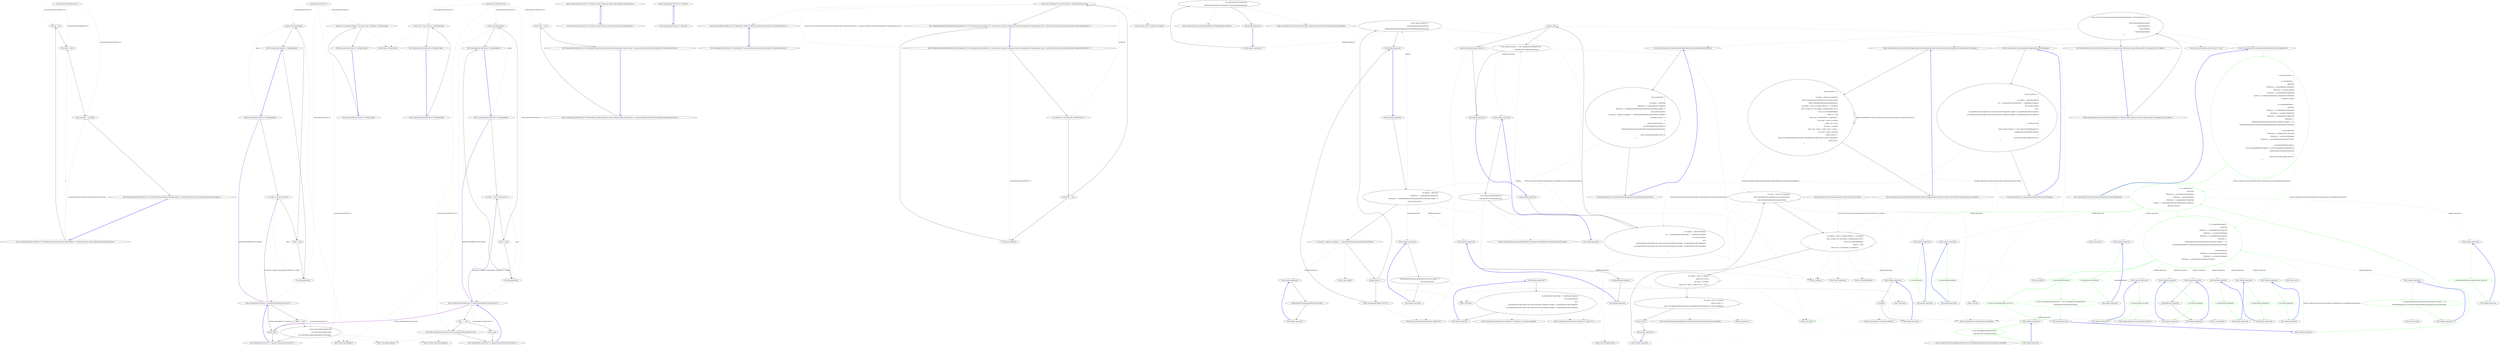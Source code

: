 digraph  {
n53 [label="CommandLine.ParserResult<T>", span=""];
n54 [label="CommandLine.Parsed<T>", span=""];
n55 [label="CommandLine.NotParsed<T>", span=""];
n0 [cluster="CommandLine.ParserResult<T>.ParserResult(CommandLine.ParserResultType, T, System.Collections.Generic.IEnumerable<System.Type>)", label="Entry CommandLine.ParserResult<T>.ParserResult(CommandLine.ParserResultType, T, System.Collections.Generic.IEnumerable<System.Type>)", span="35-35"];
n1 [cluster="CommandLine.ParserResult<T>.ParserResult(CommandLine.ParserResultType, T, System.Collections.Generic.IEnumerable<System.Type>)", label="this.tag = tag", span="37-37"];
n2 [cluster="CommandLine.ParserResult<T>.ParserResult(CommandLine.ParserResultType, T, System.Collections.Generic.IEnumerable<System.Type>)", label="this.value = value", span="38-38"];
n3 [cluster="CommandLine.ParserResult<T>.ParserResult(CommandLine.ParserResultType, T, System.Collections.Generic.IEnumerable<System.Type>)", label="this.verbTypes = verbTypes", span="39-39"];
n4 [cluster="CommandLine.ParserResult<T>.ParserResult(CommandLine.ParserResultType, T, System.Collections.Generic.IEnumerable<System.Type>)", label="Exit CommandLine.ParserResult<T>.ParserResult(CommandLine.ParserResultType, T, System.Collections.Generic.IEnumerable<System.Type>)", span="35-35"];
n5 [cluster="CommandLine.Parsed<T>.Parsed(T, System.Collections.Generic.IEnumerable<System.Type>)", label="Entry CommandLine.Parsed<T>.Parsed(T, System.Collections.Generic.IEnumerable<System.Type>)", span="67-67"];
n6 [cluster="CommandLine.Parsed<T>.Parsed(T, System.Collections.Generic.IEnumerable<System.Type>)", label="Exit CommandLine.Parsed<T>.Parsed(T, System.Collections.Generic.IEnumerable<System.Type>)", span="67-67"];
n7 [cluster="CommandLine.Parsed<T>.Parsed(T)", label="Entry CommandLine.Parsed<T>.Parsed(T)", span="72-72"];
n8 [cluster="CommandLine.Parsed<T>.Parsed(T)", label="Exit CommandLine.Parsed<T>.Parsed(T)", span="72-72"];
n9 [cluster="CommandLine.Parsed<T>.Equals(object)", label="Entry CommandLine.Parsed<T>.Equals(object)", span="90-90"];
n10 [cluster="CommandLine.Parsed<T>.Equals(object)", label="var other = obj as Parsed<T>", span="92-92"];
n13 [cluster="CommandLine.Parsed<T>.Equals(object)", label="return base.Equals(obj);", span="98-98"];
n11 [cluster="CommandLine.Parsed<T>.Equals(object)", label="other != null", span="93-93"];
n12 [cluster="CommandLine.Parsed<T>.Equals(object)", label="return Equals(other);", span="95-95"];
n14 [cluster="CommandLine.Parsed<T>.Equals(object)", label="Exit CommandLine.Parsed<T>.Equals(object)", span="90-90"];
n16 [cluster="object.Equals(object)", label="Entry object.Equals(object)", span="0-0"];
n15 [cluster="CommandLine.Parsed<T>.Equals(CommandLine.Parsed<T>)", label="Entry CommandLine.Parsed<T>.Equals(CommandLine.Parsed<T>)", span="115-115"];
n17 [cluster="CommandLine.Parsed<T>.GetHashCode()", label="Entry CommandLine.Parsed<T>.GetHashCode()", span="105-105"];
n18 [cluster="CommandLine.Parsed<T>.GetHashCode()", label="return new { ParserResultType = this.Tag, Value, VerbTypes }.GetHashCode();", span="107-107"];
n19 [cluster="CommandLine.Parsed<T>.GetHashCode()", label="Exit CommandLine.Parsed<T>.GetHashCode()", span="105-105"];
n20 [cluster="object.GetHashCode()", label="Entry object.GetHashCode()", span="0-0"];
n21 [cluster="CommandLine.Parsed<T>.Equals(CommandLine.Parsed<T>)", label="other == null", span="117-117"];
n23 [cluster="CommandLine.Parsed<T>.Equals(CommandLine.Parsed<T>)", label="return this.Tag.Equals(other.Tag)\r\n                    && Value.Equals(other.Value)\r\n                    && VerbTypes.SequenceEqual(other.VerbTypes);", span="122-124"];
n22 [cluster="CommandLine.Parsed<T>.Equals(CommandLine.Parsed<T>)", label="return false;", span="119-119"];
n24 [cluster="CommandLine.Parsed<T>.Equals(CommandLine.Parsed<T>)", label="Exit CommandLine.Parsed<T>.Equals(CommandLine.Parsed<T>)", span="115-115"];
n25 [cluster="System.Enum.Equals(object)", label="Entry System.Enum.Equals(object)", span="0-0"];
n26 [cluster="Unk.SequenceEqual", label="Entry Unk.SequenceEqual", span=""];
n27 [cluster="CommandLine.NotParsed<T>.NotParsed(T, System.Collections.Generic.IEnumerable<System.Type>, System.Collections.Generic.IEnumerable<CommandLine.Error>)", label="Entry CommandLine.NotParsed<T>.NotParsed(T, System.Collections.Generic.IEnumerable<System.Type>, System.Collections.Generic.IEnumerable<CommandLine.Error>)", span="136-136"];
n28 [cluster="CommandLine.NotParsed<T>.NotParsed(T, System.Collections.Generic.IEnumerable<System.Type>, System.Collections.Generic.IEnumerable<CommandLine.Error>)", label="this.errors = errors", span="139-139"];
n29 [cluster="CommandLine.NotParsed<T>.NotParsed(T, System.Collections.Generic.IEnumerable<System.Type>, System.Collections.Generic.IEnumerable<CommandLine.Error>)", label="Exit CommandLine.NotParsed<T>.NotParsed(T, System.Collections.Generic.IEnumerable<System.Type>, System.Collections.Generic.IEnumerable<CommandLine.Error>)", span="136-136"];
n30 [cluster="CommandLine.NotParsed<T>.NotParsed(T, System.Collections.Generic.IEnumerable<CommandLine.Error>)", label="Entry CommandLine.NotParsed<T>.NotParsed(T, System.Collections.Generic.IEnumerable<CommandLine.Error>)", span="142-142"];
n31 [cluster="CommandLine.NotParsed<T>.NotParsed(T, System.Collections.Generic.IEnumerable<CommandLine.Error>)", label="Exit CommandLine.NotParsed<T>.NotParsed(T, System.Collections.Generic.IEnumerable<CommandLine.Error>)", span="142-142"];
n32 [cluster="CommandLine.NotParsed<T>.Equals(object)", label="Entry CommandLine.NotParsed<T>.Equals(object)", span="161-161"];
n33 [cluster="CommandLine.NotParsed<T>.Equals(object)", label="var other = obj as NotParsed<T>", span="163-163"];
n36 [cluster="CommandLine.NotParsed<T>.Equals(object)", label="return base.Equals(obj);", span="169-169"];
n34 [cluster="CommandLine.NotParsed<T>.Equals(object)", label="other != null", span="164-164"];
n35 [cluster="CommandLine.NotParsed<T>.Equals(object)", label="return Equals(other);", span="166-166"];
n37 [cluster="CommandLine.NotParsed<T>.Equals(object)", label="Exit CommandLine.NotParsed<T>.Equals(object)", span="161-161"];
n38 [cluster="CommandLine.NotParsed<T>.Equals(CommandLine.NotParsed<T>)", label="Entry CommandLine.NotParsed<T>.Equals(CommandLine.NotParsed<T>)", span="186-186"];
n39 [cluster="CommandLine.NotParsed<T>.GetHashCode()", label="Entry CommandLine.NotParsed<T>.GetHashCode()", span="176-176"];
n40 [cluster="CommandLine.NotParsed<T>.GetHashCode()", label="return new { Value, Errors }.GetHashCode();", span="178-178"];
n41 [cluster="CommandLine.NotParsed<T>.GetHashCode()", label="Exit CommandLine.NotParsed<T>.GetHashCode()", span="176-176"];
n42 [cluster="CommandLine.NotParsed<T>.Equals(CommandLine.NotParsed<T>)", label="other == null", span="188-188"];
n44 [cluster="CommandLine.NotParsed<T>.Equals(CommandLine.NotParsed<T>)", label="return this.Tag.Equals(other.Tag) && Errors.SequenceEqual(other.Errors);", span="193-193"];
n43 [cluster="CommandLine.NotParsed<T>.Equals(CommandLine.NotParsed<T>)", label="return false;", span="190-190"];
n45 [cluster="CommandLine.NotParsed<T>.Equals(CommandLine.NotParsed<T>)", label="Exit CommandLine.NotParsed<T>.Equals(CommandLine.NotParsed<T>)", span="186-186"];
n46 [cluster="CommandLine.ParserResultExtensions.MapErrors<T>(CommandLine.ParserResult<T>, System.Func<System.Collections.Generic.IEnumerable<CommandLine.Error>, System.Collections.Generic.IEnumerable<CommandLine.Error>>)", label="Entry CommandLine.ParserResultExtensions.MapErrors<T>(CommandLine.ParserResult<T>, System.Func<System.Collections.Generic.IEnumerable<CommandLine.Error>, System.Collections.Generic.IEnumerable<CommandLine.Error>>)", span="199-199"];
n47 [cluster="CommandLine.ParserResultExtensions.MapErrors<T>(CommandLine.ParserResult<T>, System.Func<System.Collections.Generic.IEnumerable<CommandLine.Error>, System.Collections.Generic.IEnumerable<CommandLine.Error>>)", label="var notParsed = parserResult as NotParsed<T>", span="203-203"];
n49 [cluster="CommandLine.ParserResultExtensions.MapErrors<T>(CommandLine.ParserResult<T>, System.Func<System.Collections.Generic.IEnumerable<CommandLine.Error>, System.Collections.Generic.IEnumerable<CommandLine.Error>>)", label="return new NotParsed<T>(notParsed.Value, func(notParsed.Errors));", span="205-205"];
n50 [cluster="CommandLine.ParserResultExtensions.MapErrors<T>(CommandLine.ParserResult<T>, System.Func<System.Collections.Generic.IEnumerable<CommandLine.Error>, System.Collections.Generic.IEnumerable<CommandLine.Error>>)", label="return parserResult;", span="206-206"];
n48 [cluster="CommandLine.ParserResultExtensions.MapErrors<T>(CommandLine.ParserResult<T>, System.Func<System.Collections.Generic.IEnumerable<CommandLine.Error>, System.Collections.Generic.IEnumerable<CommandLine.Error>>)", label="notParsed != null", span="204-204"];
n51 [cluster="CommandLine.ParserResultExtensions.MapErrors<T>(CommandLine.ParserResult<T>, System.Func<System.Collections.Generic.IEnumerable<CommandLine.Error>, System.Collections.Generic.IEnumerable<CommandLine.Error>>)", label="Exit CommandLine.ParserResultExtensions.MapErrors<T>(CommandLine.ParserResult<T>, System.Func<System.Collections.Generic.IEnumerable<CommandLine.Error>, System.Collections.Generic.IEnumerable<CommandLine.Error>>)", span="199-199"];
n52 [cluster="System.Func<T, TResult>.Invoke(T)", label="Entry System.Func<T, TResult>.Invoke(T)", span="0-0"];
m0_37 [cluster="CommandLine.Core.OptionSpecification.FromOptionSpecification()", file="SpecificationPropertyRules.cs", label="Entry CommandLine.Core.OptionSpecification.FromOptionSpecification()", span="15-15"];
m0_121 [cluster="NameInfo.cstr", file="SpecificationPropertyRules.cs", label="Entry NameInfo.cstr", span=""];
m0_4 [cluster="CommandLine.Core.SpecificationPropertyRules.EnforceMutuallyExclusiveSet()", file="SpecificationPropertyRules.cs", label="Entry CommandLine.Core.SpecificationPropertyRules.EnforceMutuallyExclusiveSet()", span="24-24"];
m0_8 [cluster="CommandLine.Core.SpecificationPropertyRules.EnforceMutuallyExclusiveSet()", file="SpecificationPropertyRules.cs", label="return specProps =>\r\n                {\r\n                    var options = specProps\r\n                            .Where(sp => sp.Specification.IsOption())\r\n                            .Where(sp => ((OptionSpecification)sp.Specification).SetName.Length > 0\r\n                                   && sp.Value.IsJust());\r\n                    var groups = options.GroupBy(g => ((OptionSpecification)g.Specification).SetName);\r\n                    if (groups.Count() > 1)\r\n                    {\r\n                        return options.Select(s =>\r\n                            new MutuallyExclusiveSetError(\r\n                                ((OptionSpecification)s.Specification).FromOptionSpecification()));\r\n                    }\r\n                    return Enumerable.Empty<Error>();\r\n                };", span="26-40"];
m0_9 [cluster="CommandLine.Core.SpecificationPropertyRules.EnforceMutuallyExclusiveSet()", file="SpecificationPropertyRules.cs", label="Exit CommandLine.Core.SpecificationPropertyRules.EnforceMutuallyExclusiveSet()", span="24-24"];
m0_103 [cluster="CommandLine.Infrastructure.Maybe<T>.IsJust<T>()", file="SpecificationPropertyRules.cs", label="Entry CommandLine.Infrastructure.Maybe<T>.IsJust<T>()", span="149-149"];
m0_6 [cluster="CommandLine.Core.SpecificationPropertyRules.EnforceRange()", file="SpecificationPropertyRules.cs", label="Entry CommandLine.Core.SpecificationPropertyRules.EnforceRange()", span="77-77"];
m0_92 [cluster="CommandLine.Core.SpecificationPropertyRules.EnforceRange()", file="SpecificationPropertyRules.cs", label="return specProps =>\r\n                {\r\n                    var options = specProps.Where(\r\n                        sp => sp.Specification.TargetType == TargetType.Sequence\r\n                        && sp.Value.IsJust()\r\n                        && (\r\n                            (sp.Specification.Min.IsJust() && ((Array)sp.Value.FromJust()).Length < sp.Specification.Min.FromJust())\r\n                            || (sp.Specification.Max.IsJust() && ((Array)sp.Value.FromJust()).Length > sp.Specification.Max.FromJust())\r\n                        )\r\n                    );\r\n                    if (options.Any())\r\n                    {\r\n                        return options.Select(s => new SequenceOutOfRangeError(\r\n                            s.Specification.FromSpecification()));\r\n                    }\r\n                    return Enumerable.Empty<Error>();\r\n                };", span="79-95"];
m0_93 [cluster="CommandLine.Core.SpecificationPropertyRules.EnforceRange()", file="SpecificationPropertyRules.cs", label="Exit CommandLine.Core.SpecificationPropertyRules.EnforceRange()", span="77-77"];
m0_90 [cluster="CommandLine.MissingRequiredOptionError.MissingRequiredOptionError(CommandLine.NameInfo)", file="SpecificationPropertyRules.cs", label="Entry CommandLine.MissingRequiredOptionError.MissingRequiredOptionError(CommandLine.NameInfo)", span="291-291"];
m0_125 [cluster="CommandLine.Core.Token.IsName()", file="SpecificationPropertyRules.cs", label="Entry CommandLine.Core.Token.IsName()", span="68-68"];
m0_50 [cluster="Unk.Any", file="SpecificationPropertyRules.cs", label="Entry Unk.Any", span=""];
m0_80 [cluster="CommandLine.Core.Specification.IsValue()", file="SpecificationPropertyRules.cs", label="Entry CommandLine.Core.Specification.IsValue()", span="15-15"];
m0_17 [cluster="Unk.Where", file="SpecificationPropertyRules.cs", label="Entry Unk.Where", span=""];
m0_21 [cluster="System.Linq.Enumerable.Empty<TResult>()", file="SpecificationPropertyRules.cs", label="Entry System.Linq.Enumerable.Empty<TResult>()", span="0-0"];
m0_69 [cluster="Unk.IsNothing", file="SpecificationPropertyRules.cs", label="Entry Unk.IsNothing", span=""];
m0_91 [cluster="Unk.FromSpecification", file="SpecificationPropertyRules.cs", label="Entry Unk.FromSpecification", span=""];
m0_104 [cluster="CommandLine.Infrastructure.Maybe<T>.FromJust<T>(System.Exception)", file="SpecificationPropertyRules.cs", label="Entry CommandLine.Infrastructure.Maybe<T>.FromJust<T>(System.Exception)", span="134-134"];
m0_7 [cluster="CommandLine.Core.SpecificationPropertyRules.EnforceSingle(System.Collections.Generic.IEnumerable<CommandLine.Core.Token>)", file="SpecificationPropertyRules.cs", label="Entry CommandLine.Core.SpecificationPropertyRules.EnforceSingle(System.Collections.Generic.IEnumerable<CommandLine.Core.Token>)", span="98-98"];
m0_109 [cluster="CommandLine.Core.SpecificationPropertyRules.EnforceSingle(System.Collections.Generic.IEnumerable<CommandLine.Core.Token>)", file="SpecificationPropertyRules.cs", label="return specProps =>\r\n                {\r\n                    var specs = from sp in specProps\r\n                                where sp.Specification.IsOption() && sp.Value.IsJust()\r\n                                select (OptionSpecification)sp.Specification;\r\n                    var options = from t in tokens.Where(t => t.IsName())\r\n                                  join o in specs on t.Text equals o.UniqueName() into to\r\n                                  from o in to.DefaultIfEmpty()\r\n                                  where o != null\r\n                                  select new { o.ShortName, o.LongName };\r\n                    var groups = from x in options\r\n                                 group x by x into g\r\n                                 let count = g.Count()\r\n                                 select new { Value = g.Key, Count = count };\r\n                    var errors = from y in groups\r\n                                 where y.Count > 1\r\n                                 select new RepeatedOptionError(new NameInfo(y.Value.ShortName, y.Value.LongName));\r\n                    return errors;\r\n                };", span="100-118"];
m0_110 [cluster="CommandLine.Core.SpecificationPropertyRules.EnforceSingle(System.Collections.Generic.IEnumerable<CommandLine.Core.Token>)", file="SpecificationPropertyRules.cs", label="Exit CommandLine.Core.SpecificationPropertyRules.EnforceSingle(System.Collections.Generic.IEnumerable<CommandLine.Core.Token>)", span="98-98"];
m0_76 [cluster="Unk.Contains", file="SpecificationPropertyRules.cs", label="Entry Unk.Contains", span=""];
m0_108 [cluster="CommandLine.SequenceOutOfRangeError.SequenceOutOfRangeError(CommandLine.NameInfo)", file="SpecificationPropertyRules.cs", label="Entry CommandLine.SequenceOutOfRangeError.SequenceOutOfRangeError(CommandLine.NameInfo)", span="324-324"];
m0_0 [cluster="CommandLine.Core.SpecificationPropertyRules.Lookup(System.Collections.Generic.IEnumerable<CommandLine.Core.Token>)", file="SpecificationPropertyRules.cs", label="Entry CommandLine.Core.SpecificationPropertyRules.Lookup(System.Collections.Generic.IEnumerable<CommandLine.Core.Token>)", span="12-12"];
m0_1 [cluster="CommandLine.Core.SpecificationPropertyRules.Lookup(System.Collections.Generic.IEnumerable<CommandLine.Core.Token>)", file="SpecificationPropertyRules.cs", label="return new List<Func<IEnumerable<SpecificationProperty>, IEnumerable<Error>>>\r\n                {\r\n                    EnforceMutuallyExclusiveSet(),\r\n                    EnforceRequired(),\r\n                    EnforceRange(),\r\n                    EnforceSingle(tokens)\r\n                };", span="15-21"];
m0_2 [cluster="CommandLine.Core.SpecificationPropertyRules.Lookup(System.Collections.Generic.IEnumerable<CommandLine.Core.Token>)", file="SpecificationPropertyRules.cs", label="Exit CommandLine.Core.SpecificationPropertyRules.Lookup(System.Collections.Generic.IEnumerable<CommandLine.Core.Token>)", span="12-12"];
m0_30 [cluster="lambda expression", file="SpecificationPropertyRules.cs", label="Entry lambda expression", span="32-32"];
m0_41 [cluster="lambda expression", color=green, community=0, file="SpecificationPropertyRules.cs", label="0: var setsWithTrue =\r\n                    specProps\r\n                        .Where(sp => sp.Specification.IsOption())\r\n                        .Where(sp => sp.Value.IsJust())\r\n                        .Where(sp => sp.Specification.Required)\r\n                        .Select(s => ((OptionSpecification)s.Specification).SetName)\r\n                        .Distinct().ToList()", span="47-53"];
m0_42 [cluster="lambda expression", color=green, community=0, file="SpecificationPropertyRules.cs", label="0: var requiredButEmpty =\r\n                    specProps\r\n                        .Where(sp => sp.Specification.IsOption())\r\n                        .Where(sp => sp.Value.IsNothing())\r\n                        .Where(sp => sp.Specification.Required)\r\n                        .Where(sp =>\r\n                                ((OptionSpecification)sp.Specification).SetName.Length == 0 ||\r\n                                !setsWithRequiredTrue.Contains(((OptionSpecification)sp.Specification).SetName)\r\n                              )\r\n                    .Concat(specProps\r\n                        .Where(sp => sp.Specification.IsValue())\r\n                        .Where(sp => sp.Value.IsNothing())\r\n                        .Where(sp => sp.Specification.Required)).ToList()", span="55-67"];
m0_40 [cluster="lambda expression", file="SpecificationPropertyRules.cs", label="Entry lambda expression", span="45-74"];
m0_51 [cluster="lambda expression", file="SpecificationPropertyRules.cs", label="Entry lambda expression", span="49-49"];
m0_54 [cluster="lambda expression", file="SpecificationPropertyRules.cs", label="Entry lambda expression", span="50-50"];
m0_57 [cluster="lambda expression", file="SpecificationPropertyRules.cs", label="Entry lambda expression", span="51-51"];
m0_60 [cluster="lambda expression", file="SpecificationPropertyRules.cs", label="Entry lambda expression", span="52-52"];
m0_43 [cluster="lambda expression", color=green, community=0, file="SpecificationPropertyRules.cs", label="0: requiredButEmpty.Any()", span="69-69"];
m0_63 [cluster="lambda expression", file="SpecificationPropertyRules.cs", label="Entry lambda expression", span="57-57"];
m0_66 [cluster="lambda expression", file="SpecificationPropertyRules.cs", label="Entry lambda expression", span="58-58"];
m0_70 [cluster="lambda expression", file="SpecificationPropertyRules.cs", label="Entry lambda expression", span="59-59"];
m0_73 [cluster="lambda expression", file="SpecificationPropertyRules.cs", label="Entry lambda expression", span="60-62"];
m0_77 [cluster="lambda expression", file="SpecificationPropertyRules.cs", label="Entry lambda expression", span="65-65"];
m0_81 [cluster="lambda expression", file="SpecificationPropertyRules.cs", label="Entry lambda expression", span="66-66"];
m0_84 [cluster="lambda expression", file="SpecificationPropertyRules.cs", label="Entry lambda expression", span="67-67"];
m0_44 [cluster="lambda expression", color=green, community=1, file="SpecificationPropertyRules.cs", label="0: return requiredButEmpty.Select(s =>new MissingRequiredOptionError(\r\n                        s.Specification.FromSpecification()));", span="70-71"];
m0_45 [cluster="lambda expression", color=green, community=0, file="SpecificationPropertyRules.cs", label="0: return Enumerable.Empty<Error>();", span="73-73"];
m0_46 [cluster="lambda expression", file="SpecificationPropertyRules.cs", label="Exit lambda expression", span="45-74"];
m0_87 [cluster="lambda expression", file="SpecificationPropertyRules.cs", label="Entry lambda expression", span="70-71"];
m0_52 [cluster="lambda expression", color=green, community=0, file="SpecificationPropertyRules.cs", label="0: sp.Specification.IsOption()", span="49-49"];
m0_53 [cluster="lambda expression", file="SpecificationPropertyRules.cs", label="Exit lambda expression", span="49-49"];
m0_55 [cluster="lambda expression", color=green, community=0, file="SpecificationPropertyRules.cs", label="0: sp.Value.IsJust()", span="50-50"];
m0_56 [cluster="lambda expression", file="SpecificationPropertyRules.cs", label="Exit lambda expression", span="50-50"];
m0_58 [cluster="lambda expression", color=green, community=0, file="SpecificationPropertyRules.cs", label="1: sp.Specification.Required", span="51-51"];
m0_59 [cluster="lambda expression", file="SpecificationPropertyRules.cs", label="Exit lambda expression", span="51-51"];
m0_61 [cluster="lambda expression", color=green, community=0, file="SpecificationPropertyRules.cs", label="1: ((OptionSpecification)s.Specification).SetName", span="52-52"];
m0_62 [cluster="lambda expression", file="SpecificationPropertyRules.cs", label="Exit lambda expression", span="52-52"];
m0_67 [cluster="lambda expression", color=green, community=0, file="SpecificationPropertyRules.cs", label="0: sp.Value.IsNothing()", span="58-58"];
m0_68 [cluster="lambda expression", file="SpecificationPropertyRules.cs", label="Exit lambda expression", span="58-58"];
m0_71 [cluster="lambda expression", color=green, community=0, file="SpecificationPropertyRules.cs", label="1: sp.Specification.Required", span="59-59"];
m0_72 [cluster="lambda expression", file="SpecificationPropertyRules.cs", label="Exit lambda expression", span="59-59"];
m0_74 [cluster="lambda expression", color=green, community=0, file="SpecificationPropertyRules.cs", label="0: ((OptionSpecification)sp.Specification).SetName.Length == 0 ||\r\n                                !setsWithRequiredTrue.Contains(((OptionSpecification)sp.Specification).SetName)", span="61-62"];
m0_75 [cluster="lambda expression", file="SpecificationPropertyRules.cs", label="Exit lambda expression", span="60-62"];
m0_78 [cluster="lambda expression", color=green, community=0, file="SpecificationPropertyRules.cs", label="0: sp.Specification.IsValue()", span="65-65"];
m0_79 [cluster="lambda expression", file="SpecificationPropertyRules.cs", label="Exit lambda expression", span="65-65"];
m0_82 [cluster="lambda expression", color=green, community=0, file="SpecificationPropertyRules.cs", label="0: sp.Value.IsNothing()", span="66-66"];
m0_83 [cluster="lambda expression", file="SpecificationPropertyRules.cs", label="Exit lambda expression", span="66-66"];
m0_85 [cluster="lambda expression", color=green, community=0, file="SpecificationPropertyRules.cs", label="1: sp.Specification.Required", span="67-67"];
m0_86 [cluster="lambda expression", file="SpecificationPropertyRules.cs", label="Exit lambda expression", span="67-67"];
m0_88 [cluster="lambda expression", color=green, community=1, file="SpecificationPropertyRules.cs", label="0: new MissingRequiredOptionError(\r\n                        s.Specification.FromSpecification())", span="70-71"];
m0_89 [cluster="lambda expression", file="SpecificationPropertyRules.cs", label="Exit lambda expression", span="70-71"];
m0_11 [cluster="lambda expression", file="SpecificationPropertyRules.cs", label="var options = specProps\r\n                            .Where(sp => sp.Specification.IsOption())\r\n                            .Where(sp => ((OptionSpecification)sp.Specification).SetName.Length > 0\r\n                                   && sp.Value.IsJust())", span="28-31"];
m0_95 [cluster="lambda expression", file="SpecificationPropertyRules.cs", label="var options = specProps.Where(\r\n                        sp => sp.Specification.TargetType == TargetType.Sequence\r\n                        && sp.Value.IsJust()\r\n                        && (\r\n                            (sp.Specification.Min.IsJust() && ((Array)sp.Value.FromJust()).Length < sp.Specification.Min.FromJust())\r\n                            || (sp.Specification.Max.IsJust() && ((Array)sp.Value.FromJust()).Length > sp.Specification.Max.FromJust())\r\n                        )\r\n                    )", span="81-88"];
m0_113 [cluster="lambda expression", file="SpecificationPropertyRules.cs", label="var options = from t in tokens.Where(t => t.IsName())\r\n                                  join o in specs on t.Text equals o.UniqueName() into to\r\n                                  from o in to.DefaultIfEmpty()\r\n                                  where o != null\r\n                                  select new { o.ShortName, o.LongName }", span="105-109"];
m0_14 [cluster="lambda expression", file="SpecificationPropertyRules.cs", label="return options.Select(s =>\r\n                            new MutuallyExclusiveSetError(\r\n                                ((OptionSpecification)s.Specification).FromOptionSpecification()));", span="35-37"];
m0_97 [cluster="lambda expression", file="SpecificationPropertyRules.cs", label="return options.Select(s => new SequenceOutOfRangeError(\r\n                            s.Specification.FromSpecification()));", span="91-92"];
m0_65 [cluster="lambda expression", file="SpecificationPropertyRules.cs", label="Exit lambda expression", span="57-57"];
m0_64 [cluster="lambda expression", file="SpecificationPropertyRules.cs", label="sp.Specification.IsOption()", span="57-57"];
m0_96 [cluster="lambda expression", file="SpecificationPropertyRules.cs", label="options.Any()", span="89-89"];
m0_15 [cluster="lambda expression", file="SpecificationPropertyRules.cs", label="return Enumerable.Empty<Error>();", span="39-39"];
m0_98 [cluster="lambda expression", file="SpecificationPropertyRules.cs", label="return Enumerable.Empty<Error>();", span="94-94"];
m0_23 [cluster="lambda expression", file="SpecificationPropertyRules.cs", label="sp.Specification.IsOption()", span="29-29"];
m0_112 [cluster="lambda expression", file="SpecificationPropertyRules.cs", label="var specs = from sp in specProps\r\n                                where sp.Specification.IsOption() && sp.Value.IsJust()\r\n                                select (OptionSpecification)sp.Specification", span="102-104"];
m0_27 [cluster="lambda expression", file="SpecificationPropertyRules.cs", label="((OptionSpecification)sp.Specification).SetName.Length > 0\r\n                                   && sp.Value.IsJust()", span="30-31"];
m0_106 [cluster="lambda expression", file="SpecificationPropertyRules.cs", label="new SequenceOutOfRangeError(\r\n                            s.Specification.FromSpecification())", span="91-92"];
m0_10 [cluster="lambda expression", file="SpecificationPropertyRules.cs", label="Entry lambda expression", span="26-40"];
m0_12 [cluster="lambda expression", file="SpecificationPropertyRules.cs", label="var groups = options.GroupBy(g => ((OptionSpecification)g.Specification).SetName)", span="32-32"];
m0_22 [cluster="lambda expression", file="SpecificationPropertyRules.cs", label="Entry lambda expression", span="29-29"];
m0_26 [cluster="lambda expression", file="SpecificationPropertyRules.cs", label="Entry lambda expression", span="30-31"];
m0_94 [cluster="lambda expression", file="SpecificationPropertyRules.cs", label="Entry lambda expression", span="79-95"];
m0_100 [cluster="lambda expression", file="SpecificationPropertyRules.cs", label="Entry lambda expression", span="82-87"];
m0_114 [cluster="lambda expression", file="SpecificationPropertyRules.cs", label="var groups = from x in options\r\n                                 group x by x into g\r\n                                 let count = g.Count()\r\n                                 select new { Value = g.Key, Count = count }", span="110-113"];
m0_122 [cluster="lambda expression", file="SpecificationPropertyRules.cs", label="Entry lambda expression", span="105-105"];
m0_13 [cluster="lambda expression", file="SpecificationPropertyRules.cs", label="groups.Count() > 1", span="33-33"];
m0_16 [cluster="lambda expression", file="SpecificationPropertyRules.cs", label="Exit lambda expression", span="26-40"];
m0_33 [cluster="lambda expression", file="SpecificationPropertyRules.cs", label="Entry lambda expression", span="35-37"];
m0_99 [cluster="lambda expression", file="SpecificationPropertyRules.cs", label="Exit lambda expression", span="79-95"];
m0_105 [cluster="lambda expression", file="SpecificationPropertyRules.cs", label="Entry lambda expression", span="91-92"];
m0_24 [cluster="lambda expression", file="SpecificationPropertyRules.cs", label="Exit lambda expression", span="29-29"];
m0_111 [cluster="lambda expression", file="SpecificationPropertyRules.cs", label="Entry lambda expression", span="100-118"];
m0_28 [cluster="lambda expression", file="SpecificationPropertyRules.cs", label="Exit lambda expression", span="30-31"];
m0_107 [cluster="lambda expression", file="SpecificationPropertyRules.cs", label="Exit lambda expression", span="91-92"];
m0_102 [cluster="lambda expression", file="SpecificationPropertyRules.cs", label="Exit lambda expression", span="82-87"];
m0_101 [cluster="lambda expression", file="SpecificationPropertyRules.cs", label="sp.Specification.TargetType == TargetType.Sequence\r\n                        && sp.Value.IsJust()\r\n                        && (\r\n                            (sp.Specification.Min.IsJust() && ((Array)sp.Value.FromJust()).Length < sp.Specification.Min.FromJust())\r\n                            || (sp.Specification.Max.IsJust() && ((Array)sp.Value.FromJust()).Length > sp.Specification.Max.FromJust())\r\n                        )", span="82-87"];
m0_115 [cluster="lambda expression", file="SpecificationPropertyRules.cs", label="var errors = from y in groups\r\n                                 where y.Count > 1\r\n                                 select new RepeatedOptionError(new NameInfo(y.Value.ShortName, y.Value.LongName))", span="114-116"];
m0_124 [cluster="lambda expression", file="SpecificationPropertyRules.cs", label="Exit lambda expression", span="105-105"];
m0_123 [cluster="lambda expression", file="SpecificationPropertyRules.cs", label="t.IsName()", span="105-105"];
m0_35 [cluster="lambda expression", file="SpecificationPropertyRules.cs", label="Exit lambda expression", span="35-37"];
m0_34 [cluster="lambda expression", file="SpecificationPropertyRules.cs", label="new MutuallyExclusiveSetError(\r\n                                ((OptionSpecification)s.Specification).FromOptionSpecification())", span="36-37"];
m0_117 [cluster="lambda expression", file="SpecificationPropertyRules.cs", label="Exit lambda expression", span="100-118"];
m0_31 [cluster="lambda expression", file="SpecificationPropertyRules.cs", label="((OptionSpecification)g.Specification).SetName", span="32-32"];
m0_116 [cluster="lambda expression", file="SpecificationPropertyRules.cs", label="return errors;", span="117-117"];
m0_32 [cluster="lambda expression", file="SpecificationPropertyRules.cs", label="Exit lambda expression", span="32-32"];
m0_120 [cluster="CommandLine.RepeatedOptionError.RepeatedOptionError(CommandLine.NameInfo)", file="SpecificationPropertyRules.cs", label="Entry CommandLine.RepeatedOptionError.RepeatedOptionError(CommandLine.NameInfo)", span="335-335"];
m0_49 [cluster="Unk.Concat", file="SpecificationPropertyRules.cs", label="Entry Unk.Concat", span=""];
m0_5 [cluster="CommandLine.Core.SpecificationPropertyRules.EnforceRequired()", file="SpecificationPropertyRules.cs", label="Entry CommandLine.Core.SpecificationPropertyRules.EnforceRequired()", span="43-43"];
m0_38 [cluster="CommandLine.Core.SpecificationPropertyRules.EnforceRequired()", color=green, community=0, file="SpecificationPropertyRules.cs", label="0: return specProps =>\r\n            {\r\n                var setsWithTrue =\r\n                    specProps\r\n                        .Where(sp => sp.Specification.IsOption())\r\n                        .Where(sp => sp.Value.IsJust())\r\n                        .Where(sp => sp.Specification.Required)\r\n                        .Select(s => ((OptionSpecification)s.Specification).SetName)\r\n                        .Distinct().ToList();\r\n\r\n                var requiredButEmpty =\r\n                    specProps\r\n                        .Where(sp => sp.Specification.IsOption())\r\n                        .Where(sp => sp.Value.IsNothing())\r\n                        .Where(sp => sp.Specification.Required)\r\n                        .Where(sp =>\r\n                                ((OptionSpecification)sp.Specification).SetName.Length == 0 ||\r\n                                !setsWithRequiredTrue.Contains(((OptionSpecification)sp.Specification).SetName)\r\n                              )\r\n                    .Concat(specProps\r\n                        .Where(sp => sp.Specification.IsValue())\r\n                        .Where(sp => sp.Value.IsNothing())\r\n                        .Where(sp => sp.Specification.Required)).ToList();\r\n\r\n                if (requiredButEmpty.Any()) {\r\n                    return requiredButEmpty.Select(s =>new MissingRequiredOptionError(\r\n                        s.Specification.FromSpecification()));\r\n                }\r\n                return Enumerable.Empty<Error>();\r\n            };", span="45-74"];
m0_39 [cluster="CommandLine.Core.SpecificationPropertyRules.EnforceRequired()", file="SpecificationPropertyRules.cs", label="Exit CommandLine.Core.SpecificationPropertyRules.EnforceRequired()", span="43-43"];
m0_20 [cluster="Unk.Select", file="SpecificationPropertyRules.cs", label="Entry Unk.Select", span=""];
m0_29 [cluster="Unk.IsJust", file="SpecificationPropertyRules.cs", label="Entry Unk.IsJust", span=""];
m0_118 [cluster="Unk.UniqueName", file="SpecificationPropertyRules.cs", label="Entry Unk.UniqueName", span=""];
m0_48 [cluster="Unk.ToList", file="SpecificationPropertyRules.cs", label="Entry Unk.ToList", span=""];
m0_119 [cluster="Unk.DefaultIfEmpty", file="SpecificationPropertyRules.cs", label="Entry Unk.DefaultIfEmpty", span=""];
m0_36 [cluster="CommandLine.MutuallyExclusiveSetError.MutuallyExclusiveSetError(CommandLine.NameInfo)", file="SpecificationPropertyRules.cs", label="Entry CommandLine.MutuallyExclusiveSetError.MutuallyExclusiveSetError(CommandLine.NameInfo)", span="302-302"];
m0_25 [cluster="CommandLine.Core.Specification.IsOption()", file="SpecificationPropertyRules.cs", label="Entry CommandLine.Core.Specification.IsOption()", span="10-10"];
m0_3 [cluster="System.Collections.Generic.List<T>.List()", file="SpecificationPropertyRules.cs", label="Entry System.Collections.Generic.List<T>.List()", span="0-0"];
m0_47 [cluster="Unk.Distinct", file="SpecificationPropertyRules.cs", label="Entry Unk.Distinct", span=""];
m0_18 [cluster="Unk.GroupBy", file="SpecificationPropertyRules.cs", label="Entry Unk.GroupBy", span=""];
m0_19 [cluster="Unk.Count", file="SpecificationPropertyRules.cs", label="Entry Unk.Count", span=""];
m0_126 [file="SpecificationPropertyRules.cs", label="System.Collections.Generic.IEnumerable<CommandLine.Core.Token>", span=""];
n53 -> n1  [color=darkseagreen4, key=1, label="CommandLine.ParserResult<T>", style=dashed];
n53 -> n2  [color=darkseagreen4, key=1, label="CommandLine.ParserResult<T>", style=dashed];
n53 -> n3  [color=darkseagreen4, key=1, label="CommandLine.ParserResult<T>", style=dashed];
n54 -> n12  [color=darkseagreen4, key=1, label="CommandLine.Parsed<T>", style=dashed];
n54 -> n13  [color=darkseagreen4, key=1, label="CommandLine.Parsed<T>", style=dashed];
n54 -> n18  [color=darkseagreen4, key=1, label="CommandLine.Parsed<T>", style=dashed];
n54 -> n23  [color=darkseagreen4, key=1, label="CommandLine.Parsed<T>", style=dashed];
n55 -> n28  [color=darkseagreen4, key=1, label="CommandLine.NotParsed<T>", style=dashed];
n55 -> n35  [color=darkseagreen4, key=1, label="CommandLine.NotParsed<T>", style=dashed];
n55 -> n36  [color=darkseagreen4, key=1, label="CommandLine.NotParsed<T>", style=dashed];
n55 -> n40  [color=darkseagreen4, key=1, label="CommandLine.NotParsed<T>", style=dashed];
n55 -> n44  [color=darkseagreen4, key=1, label="CommandLine.NotParsed<T>", style=dashed];
n0 -> n1  [key=0, style=solid];
n0 -> n2  [color=darkseagreen4, key=1, label=T, style=dashed];
n0 -> n3  [color=darkseagreen4, key=1, label="System.Collections.Generic.IEnumerable<System.Type>", style=dashed];
n1 -> n2  [key=0, style=solid];
n2 -> n3  [key=0, style=solid];
n3 -> n4  [key=0, style=solid];
n4 -> n0  [color=blue, key=0, style=bold];
n5 -> n6  [key=0, style=solid];
n6 -> n5  [color=blue, key=0, style=bold];
n7 -> n8  [key=0, style=solid];
n8 -> n7  [color=blue, key=0, style=bold];
n9 -> n10  [key=0, style=solid];
n9 -> n13  [color=darkseagreen4, key=1, label=object, style=dashed];
n9 -> n15  [color=darkorchid, key=3, label="method methodReturn bool Equals", style=bold];
n10 -> n11  [key=0, style=solid];
n10 -> n12  [color=darkseagreen4, key=1, label=other, style=dashed];
n13 -> n14  [key=0, style=solid];
n13 -> n16  [key=2, style=dotted];
n11 -> n12  [key=0, style=solid];
n11 -> n13  [key=0, style=solid];
n12 -> n14  [key=0, style=solid];
n12 -> n15  [key=2, style=dotted];
n14 -> n9  [color=blue, key=0, style=bold];
n15 -> n21  [key=0, style=solid];
n15 -> n23  [color=darkseagreen4, key=1, label="CommandLine.Parsed<T>", style=dashed];
n15 -> n10  [color=darkorchid, key=3, label="Parameter variable CommandLine.Parsed<T> other", style=bold];
n15 -> n22  [color=darkorchid, key=3, label="method methodReturn bool Equals", style=bold];
n17 -> n18  [key=0, style=solid];
n18 -> n19  [key=0, style=solid];
n18 -> n20  [key=2, style=dotted];
n19 -> n17  [color=blue, key=0, style=bold];
n21 -> n22  [key=0, style=solid];
n21 -> n23  [key=0, style=solid];
n23 -> n24  [key=0, style=solid];
n23 -> n25  [key=2, style=dotted];
n23 -> n16  [key=2, style=dotted];
n23 -> n26  [key=2, style=dotted];
n22 -> n24  [key=0, style=solid];
n24 -> n15  [color=blue, key=0, style=bold];
n27 -> n28  [key=0, style=solid];
n28 -> n29  [key=0, style=solid];
n29 -> n27  [color=blue, key=0, style=bold];
n30 -> n31  [key=0, style=solid];
n31 -> n30  [color=blue, key=0, style=bold];
n32 -> n33  [key=0, style=solid];
n32 -> n36  [color=darkseagreen4, key=1, label=object, style=dashed];
n32 -> n38  [color=darkorchid, key=3, label="method methodReturn bool Equals", style=bold];
n33 -> n34  [key=0, style=solid];
n33 -> n35  [color=darkseagreen4, key=1, label=other, style=dashed];
n36 -> n37  [key=0, style=solid];
n36 -> n16  [key=2, style=dotted];
n34 -> n35  [key=0, style=solid];
n34 -> n36  [key=0, style=solid];
n35 -> n37  [key=0, style=solid];
n35 -> n38  [key=2, style=dotted];
n37 -> n32  [color=blue, key=0, style=bold];
n38 -> n42  [key=0, style=solid];
n38 -> n44  [color=darkseagreen4, key=1, label="CommandLine.NotParsed<T>", style=dashed];
n38 -> n33  [color=darkorchid, key=3, label="Parameter variable CommandLine.NotParsed<T> other", style=bold];
n38 -> n22  [color=darkorchid, key=3, label="method methodReturn bool Equals", style=bold];
n39 -> n40  [key=0, style=solid];
n40 -> n41  [key=0, style=solid];
n40 -> n20  [key=2, style=dotted];
n41 -> n39  [color=blue, key=0, style=bold];
n42 -> n43  [key=0, style=solid];
n42 -> n44  [key=0, style=solid];
n44 -> n45  [key=0, style=solid];
n44 -> n25  [key=2, style=dotted];
n44 -> n26  [key=2, style=dotted];
n43 -> n45  [key=0, style=solid];
n45 -> n38  [color=blue, key=0, style=bold];
n46 -> n47  [key=0, style=solid];
n46 -> n49  [color=darkseagreen4, key=1, label="System.Func<System.Collections.Generic.IEnumerable<CommandLine.Error>, System.Collections.Generic.IEnumerable<CommandLine.Error>>", style=dashed];
n46 -> n50  [color=darkseagreen4, key=1, label="CommandLine.ParserResult<T>", style=dashed];
n47 -> n48  [key=0, style=solid];
n47 -> n49  [color=darkseagreen4, key=1, label=notParsed, style=dashed];
n49 -> n51  [key=0, style=solid];
n49 -> n30  [key=2, style=dotted];
n49 -> n52  [key=2, style=dotted];
n50 -> n51  [key=0, style=solid];
n48 -> n49  [key=0, style=solid];
n48 -> n50  [key=0, style=solid];
n51 -> n46  [color=blue, key=0, style=bold];
m0_4 -> m0_8  [key=0, style=solid];
m0_8 -> m0_11  [color=darkseagreen4, key=1, label="System.Collections.Generic.IEnumerable<CommandLine.Core.SpecificationProperty>", style=dashed];
m0_8 -> m0_9  [key=0, style=solid];
m0_9 -> m0_4  [color=blue, key=0, style=bold];
m0_6 -> m0_92  [key=0, style=solid];
m0_92 -> m0_95  [color=darkseagreen4, key=1, label="System.Collections.Generic.IEnumerable<CommandLine.Core.SpecificationProperty>", style=dashed];
m0_92 -> m0_93  [key=0, style=solid];
m0_93 -> m0_6  [color=blue, key=0, style=bold];
m0_7 -> m0_113  [color=darkseagreen4, key=1, label="System.Collections.Generic.IEnumerable<CommandLine.Core.Token>", style=dashed];
m0_7 -> m0_109  [key=0, style=solid];
m0_109 -> m0_112  [color=darkseagreen4, key=1, label="System.Collections.Generic.IEnumerable<CommandLine.Core.SpecificationProperty>", style=dashed];
m0_109 -> m0_109  [color=darkorchid, key=3, label="method methodReturn System.Collections.Generic.IEnumerable<CommandLine.Error> ", style=bold];
m0_109 -> m0_110  [key=0, style=solid];
m0_110 -> m0_7  [color=blue, key=0, style=bold];
m0_0 -> m0_1  [key=0, style=solid];
m0_1 -> m0_5  [key=2, style=dotted];
m0_1 -> m0_2  [key=0, style=solid];
m0_1 -> m0_3  [key=2, style=dotted];
m0_1 -> m0_4  [key=2, style=dotted];
m0_1 -> m0_6  [key=2, style=dotted];
m0_1 -> m0_7  [key=2, style=dotted];
m0_2 -> m0_0  [color=blue, key=0, style=bold];
m0_30 -> m0_31  [key=0, style=solid];
m0_41 -> m0_42  [color=green, key=0, style=solid];
m0_41 -> m0_17  [color=green, key=2, style=dotted];
m0_41 -> m0_20  [color=green, key=2, style=dotted];
m0_41 -> m0_47  [color=green, key=2, style=dotted];
m0_41 -> m0_48  [color=green, key=2, style=dotted];
m0_41 -> m0_51  [color=green, key=1, label="lambda expression", style=dashed];
m0_41 -> m0_54  [color=green, key=1, label="lambda expression", style=dashed];
m0_41 -> m0_57  [color=green, key=1, label="lambda expression", style=dashed];
m0_41 -> m0_60  [color=green, key=1, label="lambda expression", style=dashed];
m0_42 -> m0_43  [color=green, key=0, style=solid];
m0_42 -> m0_17  [color=green, key=2, style=dotted];
m0_42 -> m0_49  [color=green, key=2, style=dotted];
m0_42 -> m0_48  [color=green, key=2, style=dotted];
m0_42 -> m0_63  [color=green, key=1, label="lambda expression", style=dashed];
m0_42 -> m0_66  [color=green, key=1, label="lambda expression", style=dashed];
m0_42 -> m0_70  [color=green, key=1, label="lambda expression", style=dashed];
m0_42 -> m0_73  [color=green, key=1, label="lambda expression", style=dashed];
m0_42 -> m0_77  [color=green, key=1, label="lambda expression", style=dashed];
m0_42 -> m0_81  [color=green, key=1, label="lambda expression", style=dashed];
m0_42 -> m0_84  [color=green, key=1, label="lambda expression", style=dashed];
m0_42 -> m0_44  [color=green, key=1, label=requiredButEmpty, style=dashed];
m0_40 -> m0_41  [color=green, key=0, style=solid];
m0_40 -> m0_42  [color=green, key=1, label="System.Collections.Generic.IEnumerable<CommandLine.Core.SpecificationProperty>", style=dashed];
m0_51 -> m0_52  [color=green, key=0, style=solid];
m0_54 -> m0_55  [color=green, key=0, style=solid];
m0_57 -> m0_58  [color=green, key=0, style=solid];
m0_60 -> m0_61  [color=green, key=0, style=solid];
m0_43 -> m0_44  [color=green, key=0, style=solid];
m0_43 -> m0_45  [color=green, key=0, style=solid];
m0_43 -> m0_50  [color=green, key=2, style=dotted];
m0_63 -> m0_64  [key=0, style=solid];
m0_66 -> m0_67  [color=green, key=0, style=solid];
m0_70 -> m0_71  [color=green, key=0, style=solid];
m0_73 -> m0_74  [color=green, key=0, style=solid];
m0_77 -> m0_78  [color=green, key=0, style=solid];
m0_81 -> m0_82  [color=green, key=0, style=solid];
m0_84 -> m0_85  [color=green, key=0, style=solid];
m0_44 -> m0_46  [color=green, key=0, style=solid];
m0_44 -> m0_20  [color=green, key=2, style=dotted];
m0_44 -> m0_87  [color=green, key=1, label="lambda expression", style=dashed];
m0_45 -> m0_46  [color=green, key=0, style=solid];
m0_45 -> m0_21  [color=green, key=2, style=dotted];
m0_46 -> m0_40  [color=blue, key=0, style=bold];
m0_87 -> m0_88  [color=green, key=0, style=solid];
m0_52 -> m0_53  [color=green, key=0, style=solid];
m0_52 -> m0_25  [color=green, key=2, style=dotted];
m0_53 -> m0_51  [color=blue, key=0, style=bold];
m0_55 -> m0_56  [color=green, key=0, style=solid];
m0_55 -> m0_29  [color=green, key=2, style=dotted];
m0_56 -> m0_54  [color=blue, key=0, style=bold];
m0_58 -> m0_59  [color=green, key=0, style=solid];
m0_59 -> m0_57  [color=blue, key=0, style=bold];
m0_61 -> m0_62  [color=green, key=0, style=solid];
m0_62 -> m0_60  [color=blue, key=0, style=bold];
m0_67 -> m0_68  [color=green, key=0, style=solid];
m0_67 -> m0_69  [color=green, key=2, style=dotted];
m0_68 -> m0_66  [color=blue, key=0, style=bold];
m0_71 -> m0_72  [color=green, key=0, style=solid];
m0_72 -> m0_70  [color=blue, key=0, style=bold];
m0_74 -> m0_75  [color=green, key=0, style=solid];
m0_74 -> m0_76  [color=green, key=2, style=dotted];
m0_75 -> m0_73  [color=blue, key=0, style=bold];
m0_78 -> m0_79  [color=green, key=0, style=solid];
m0_78 -> m0_80  [color=green, key=2, style=dotted];
m0_79 -> m0_77  [color=blue, key=0, style=bold];
m0_82 -> m0_83  [color=green, key=0, style=solid];
m0_82 -> m0_69  [color=green, key=2, style=dotted];
m0_83 -> m0_81  [color=blue, key=0, style=bold];
m0_85 -> m0_86  [color=green, key=0, style=solid];
m0_86 -> m0_84  [color=blue, key=0, style=bold];
m0_88 -> m0_89  [color=green, key=0, style=solid];
m0_88 -> m0_90  [color=green, key=2, style=dotted];
m0_88 -> m0_91  [color=green, key=2, style=dotted];
m0_89 -> m0_87  [color=blue, key=0, style=bold];
m0_11 -> m0_17  [key=2, style=dotted];
m0_11 -> m0_12  [key=0, style=solid];
m0_11 -> m0_22  [color=darkseagreen4, key=1, label="lambda expression", style=dashed];
m0_11 -> m0_26  [color=darkseagreen4, key=1, label="lambda expression", style=dashed];
m0_11 -> m0_14  [color=darkseagreen4, key=1, label=options, style=dashed];
m0_95 -> m0_17  [key=2, style=dotted];
m0_95 -> m0_96  [key=0, style=solid];
m0_95 -> m0_100  [color=darkseagreen4, key=1, label="lambda expression", style=dashed];
m0_95 -> m0_97  [color=darkseagreen4, key=1, label=options, style=dashed];
m0_113 -> m0_17  [key=2, style=dotted];
m0_113 -> m0_113  [color=darkseagreen4, key=1, label=t, style=dashed];
m0_113 -> m0_114  [key=0, style=solid];
m0_113 -> m0_118  [key=2, style=dotted];
m0_113 -> m0_119  [key=2, style=dotted];
m0_113 -> m0_122  [color=darkseagreen4, key=1, label="lambda expression", style=dashed];
m0_14 -> m0_20  [key=2, style=dotted];
m0_14 -> m0_16  [key=0, style=solid];
m0_14 -> m0_33  [color=darkseagreen4, key=1, label="lambda expression", style=dashed];
m0_97 -> m0_20  [key=2, style=dotted];
m0_97 -> m0_99  [key=0, style=solid];
m0_97 -> m0_105  [color=darkseagreen4, key=1, label="lambda expression", style=dashed];
m0_65 -> m0_63  [color=blue, key=0, style=bold];
m0_64 -> m0_25  [key=2, style=dotted];
m0_64 -> m0_65  [key=0, style=solid];
m0_96 -> m0_50  [key=2, style=dotted];
m0_96 -> m0_97  [key=0, style=solid];
m0_96 -> m0_98  [key=0, style=solid];
m0_15 -> m0_21  [key=2, style=dotted];
m0_15 -> m0_16  [key=0, style=solid];
m0_98 -> m0_21  [key=2, style=dotted];
m0_98 -> m0_99  [key=0, style=solid];
m0_23 -> m0_25  [key=2, style=dotted];
m0_23 -> m0_24  [key=0, style=solid];
m0_112 -> m0_25  [key=2, style=dotted];
m0_112 -> m0_113  [key=0, style=solid];
m0_112 -> m0_112  [color=darkseagreen4, key=1, label=sp, style=dashed];
m0_112 -> m0_103  [key=2, style=dotted];
m0_27 -> m0_29  [key=2, style=dotted];
m0_27 -> m0_28  [key=0, style=solid];
m0_106 -> m0_91  [key=2, style=dotted];
m0_106 -> m0_107  [key=0, style=solid];
m0_106 -> m0_108  [key=2, style=dotted];
m0_10 -> m0_11  [key=0, style=solid];
m0_12 -> m0_13  [key=0, style=solid];
m0_12 -> m0_18  [key=2, style=dotted];
m0_12 -> m0_30  [color=darkseagreen4, key=1, label="lambda expression", style=dashed];
m0_22 -> m0_23  [key=0, style=solid];
m0_26 -> m0_27  [key=0, style=solid];
m0_94 -> m0_95  [key=0, style=solid];
m0_100 -> m0_101  [key=0, style=solid];
m0_114 -> m0_114  [color=darkseagreen4, key=1, label=x, style=dashed];
m0_114 -> m0_115  [key=0, style=solid];
m0_114 -> m0_19  [key=2, style=dotted];
m0_122 -> m0_123  [key=0, style=solid];
m0_13 -> m0_14  [key=0, style=solid];
m0_13 -> m0_15  [key=0, style=solid];
m0_13 -> m0_19  [key=2, style=dotted];
m0_16 -> m0_10  [color=blue, key=0, style=bold];
m0_33 -> m0_34  [key=0, style=solid];
m0_99 -> m0_94  [color=blue, key=0, style=bold];
m0_105 -> m0_106  [key=0, style=solid];
m0_24 -> m0_22  [color=blue, key=0, style=bold];
m0_111 -> m0_112  [key=0, style=solid];
m0_28 -> m0_26  [color=blue, key=0, style=bold];
m0_107 -> m0_105  [color=blue, key=0, style=bold];
m0_102 -> m0_100  [color=blue, key=0, style=bold];
m0_101 -> m0_103  [key=2, style=dotted];
m0_101 -> m0_102  [key=0, style=solid];
m0_101 -> m0_104  [key=2, style=dotted];
m0_115 -> m0_115  [color=darkseagreen4, key=1, label=y, style=dashed];
m0_115 -> m0_116  [key=0, style=solid];
m0_115 -> m0_120  [key=2, style=dotted];
m0_115 -> m0_121  [key=2, style=dotted];
m0_124 -> m0_122  [color=blue, key=0, style=bold];
m0_123 -> m0_124  [key=0, style=solid];
m0_123 -> m0_125  [key=2, style=dotted];
m0_35 -> m0_33  [color=blue, key=0, style=bold];
m0_34 -> m0_35  [key=0, style=solid];
m0_34 -> m0_36  [key=2, style=dotted];
m0_34 -> m0_37  [key=2, style=dotted];
m0_117 -> m0_111  [color=blue, key=0, style=bold];
m0_31 -> m0_32  [key=0, style=solid];
m0_116 -> m0_117  [key=0, style=solid];
m0_32 -> m0_30  [color=blue, key=0, style=bold];
m0_5 -> m0_38  [color=green, key=0, style=solid];
m0_38 -> m0_39  [color=green, key=0, style=solid];
m0_38 -> m0_41  [color=green, key=1, label="System.Collections.Generic.IEnumerable<CommandLine.Core.SpecificationProperty>", style=dashed];
m0_38 -> m0_42  [color=green, key=1, label="System.Collections.Generic.IEnumerable<CommandLine.Core.SpecificationProperty>", style=dashed];
m0_39 -> m0_5  [color=blue, key=0, style=bold];
m0_126 -> m0_113  [color=darkseagreen4, key=1, label="System.Collections.Generic.IEnumerable<CommandLine.Core.Token>", style=dashed];
}
